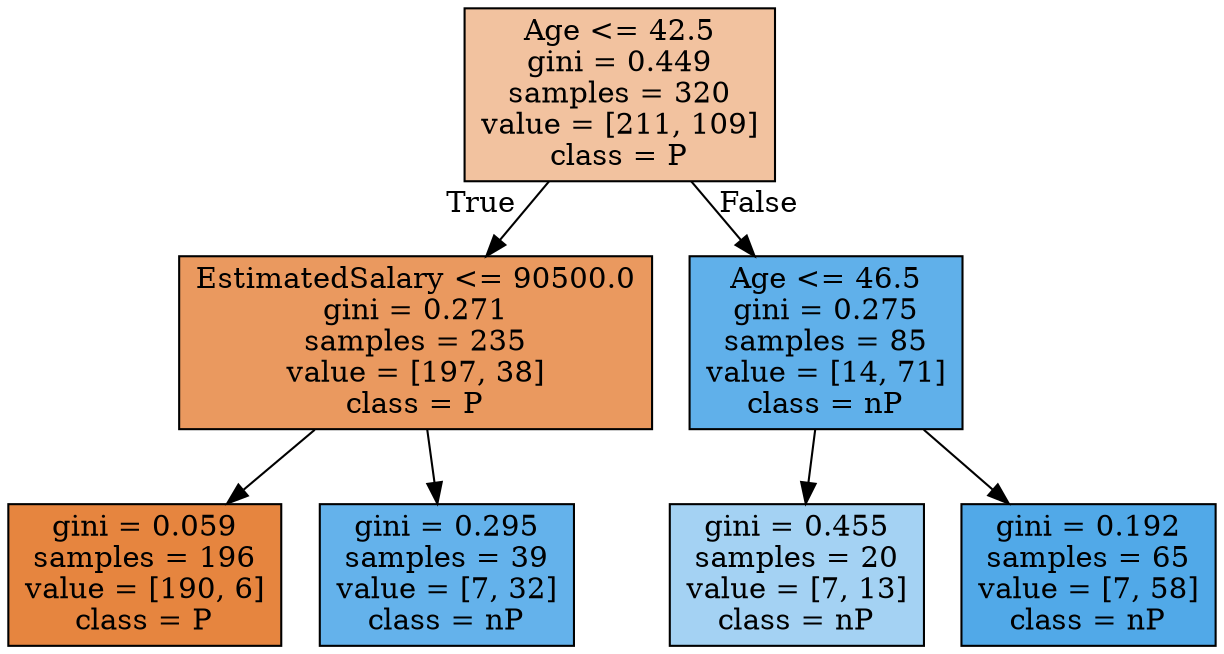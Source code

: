 digraph Tree {
node [shape=box, style="filled", color="black"] ;
0 [label="Age <= 42.5\ngini = 0.449\nsamples = 320\nvalue = [211, 109]\nclass = P", fillcolor="#f2c29f"] ;
1 [label="EstimatedSalary <= 90500.0\ngini = 0.271\nsamples = 235\nvalue = [197, 38]\nclass = P", fillcolor="#ea995f"] ;
0 -> 1 [labeldistance=2.5, labelangle=45, headlabel="True"] ;
2 [label="gini = 0.059\nsamples = 196\nvalue = [190, 6]\nclass = P", fillcolor="#e6853f"] ;
1 -> 2 ;
3 [label="gini = 0.295\nsamples = 39\nvalue = [7, 32]\nclass = nP", fillcolor="#64b2eb"] ;
1 -> 3 ;
4 [label="Age <= 46.5\ngini = 0.275\nsamples = 85\nvalue = [14, 71]\nclass = nP", fillcolor="#60b0ea"] ;
0 -> 4 [labeldistance=2.5, labelangle=-45, headlabel="False"] ;
5 [label="gini = 0.455\nsamples = 20\nvalue = [7, 13]\nclass = nP", fillcolor="#a4d2f3"] ;
4 -> 5 ;
6 [label="gini = 0.192\nsamples = 65\nvalue = [7, 58]\nclass = nP", fillcolor="#51a9e8"] ;
4 -> 6 ;
}